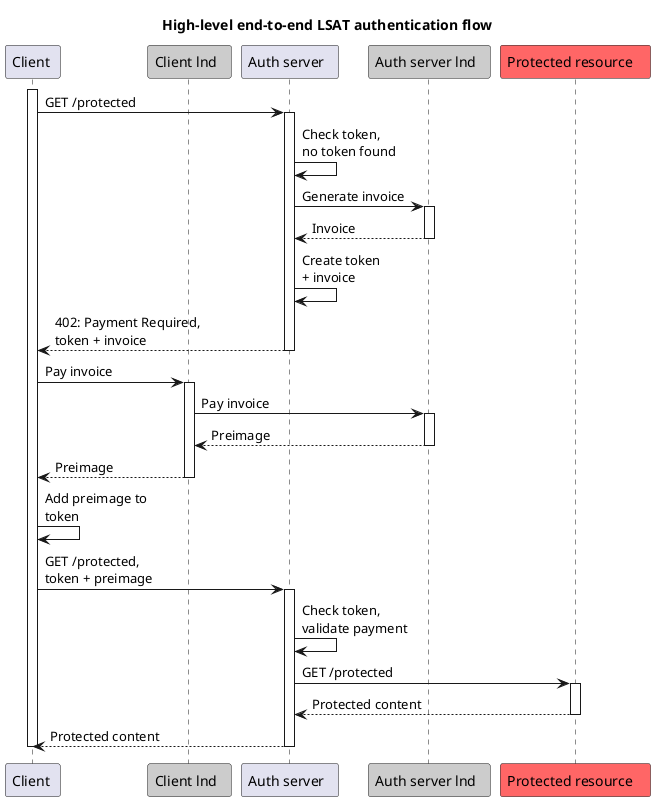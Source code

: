 ` Generate image using plantuml
` http://plantuml.com/sequence-diagram

@startuml

title High-level end-to-end LSAT authentication flow

participant "Client " as client
participant "Client lnd  " as clnd #cccccc
participant "Auth server  " as auth
participant "Auth server lnd  " as alnd #cccccc
participant "Protected resource   " as res #ff6666

activate client
client -> auth: GET /protected
activate auth

auth -> auth: Check token,\nno token found

auth -> alnd: Generate invoice
activate alnd

alnd --> auth: Invoice
deactivate alnd

auth -> auth: Create token \n+ invoice

auth --> client: 402: Payment Required,\ntoken + invoice
deactivate auth

client -> clnd: Pay invoice
activate clnd

clnd -> alnd: Pay invoice
activate alnd

alnd --> clnd: Preimage
deactivate alnd

clnd --> client: Preimage
deactivate clnd

client -> client: Add preimage to      \ntoken

client -> auth: GET /protected,\ntoken + preimage
activate auth

auth -> auth: Check token,\nvalidate payment

auth -> res: GET /protected
activate res

res --> auth: Protected content
deactivate res

auth --> client: Protected content
deactivate auth

deactivate client

@enduml